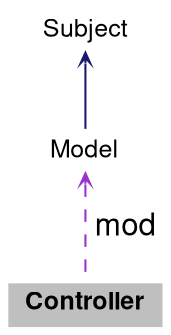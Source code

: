 digraph "Controller"
{
 // LATEX_PDF_SIZE
  bgcolor="transparent";
  edge [fontname="Helvetica,Arial,sans-serif",fontsize=15,labelfontsize=15 arrowhead=open arrowtail=open arrowsize=0.5];
  node [fontname="Helvetica,Arial,sans-serif",fontsize=15,fontsize=12 shape=plaintext];
  Node1 [label=<<b>Controller</b>>,height=0.2,width=0.4,color="black", fillcolor="grey75", style="filled", fontcolor="black",tooltip="is part of MVC with Model and View"];
  Node2 -> Node1 [dir="back",color="darkorchid3",style="dashed",label=" mod" ];
  Node2 [label="Model",height=0.2,width=0.4,color="black",URL="$structModel.html",tooltip="is part of MVC with View and Controller"];
  Node3 -> Node2 [dir="back",color="midnightblue",style="solid"];
  Node3 [label="Subject",height=0.2,width=0.4,color="black",URL="$structSubject.html",tooltip="of Observer"];
}
